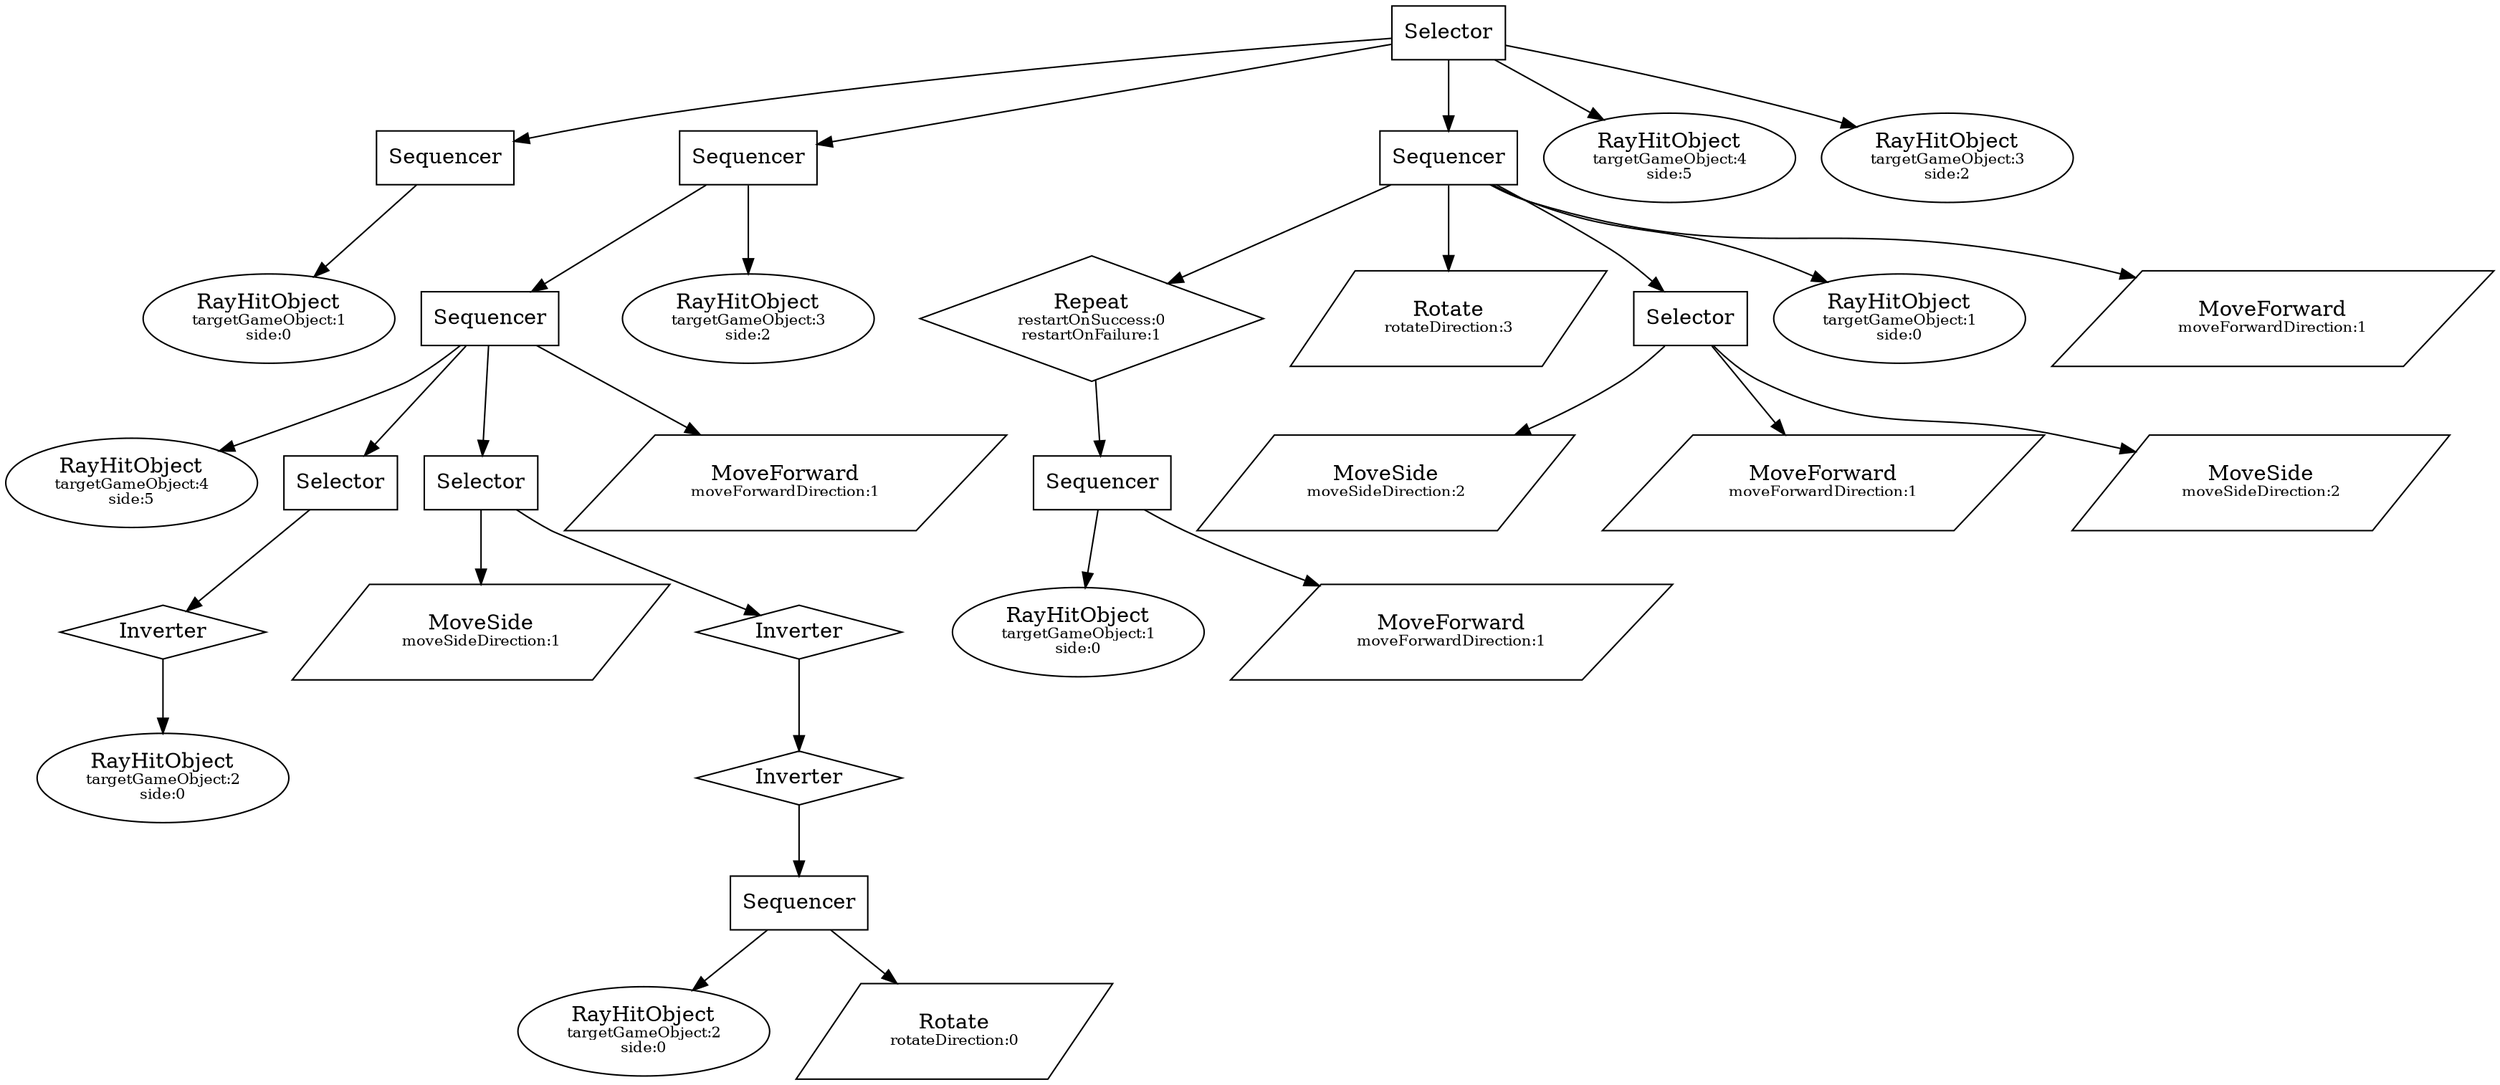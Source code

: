 digraph G {323344 [label="Selector", shape=polygon]
323328 [label="Sequencer", shape=polygon]
323329[label=<RayHitObject<BR /><FONT POINT-SIZE="10">targetGameObject:1<BR />side:0<BR /></FONT>>, shape=ellipse]
323369 [label="Sequencer", shape=polygon]
323370 [label="Sequencer", shape=polygon]
323371[label=<RayHitObject<BR /><FONT POINT-SIZE="10">targetGameObject:4<BR />side:5<BR /></FONT>>, shape=ellipse]
323372 [label="Selector", shape=polygon]
323373 [label="Inverter", shape=diamond]
323374[label=<RayHitObject<BR /><FONT POINT-SIZE="10">targetGameObject:2<BR />side:0<BR /></FONT>>, shape=ellipse]
323375 [label="Selector", shape=polygon]
323376[label=<MoveSide<BR /><FONT POINT-SIZE="10">moveSideDirection:1<BR /></FONT>>, shape=parallelogram]
323377 [label="Inverter", shape=diamond]
323378 [label="Inverter", shape=diamond]
323379 [label="Sequencer", shape=polygon]
323380[label=<RayHitObject<BR /><FONT POINT-SIZE="10">targetGameObject:2<BR />side:0<BR /></FONT>>, shape=ellipse]
323381[label=<Rotate<BR /><FONT POINT-SIZE="10">rotateDirection:0<BR /></FONT>>, shape=parallelogram]
323382[label=<MoveForward<BR /><FONT POINT-SIZE="10">moveForwardDirection:1<BR /></FONT>>, shape=parallelogram]
323383[label=<RayHitObject<BR /><FONT POINT-SIZE="10">targetGameObject:3<BR />side:2<BR /></FONT>>, shape=ellipse]
323384 [label="Sequencer", shape=polygon]
323385[label=<Repeat<BR /><FONT POINT-SIZE="10">restartOnSuccess:0<BR />restartOnFailure:1<BR /></FONT>>, shape=diamond]
323386 [label="Sequencer", shape=polygon]
323387[label=<RayHitObject<BR /><FONT POINT-SIZE="10">targetGameObject:1<BR />side:0<BR /></FONT>>, shape=ellipse]
323388[label=<MoveForward<BR /><FONT POINT-SIZE="10">moveForwardDirection:1<BR /></FONT>>, shape=parallelogram]
323389[label=<Rotate<BR /><FONT POINT-SIZE="10">rotateDirection:3<BR /></FONT>>, shape=parallelogram]
323390 [label="Selector", shape=polygon]
323391[label=<MoveSide<BR /><FONT POINT-SIZE="10">moveSideDirection:2<BR /></FONT>>, shape=parallelogram]
323392[label=<MoveForward<BR /><FONT POINT-SIZE="10">moveForwardDirection:1<BR /></FONT>>, shape=parallelogram]
323393[label=<MoveSide<BR /><FONT POINT-SIZE="10">moveSideDirection:2<BR /></FONT>>, shape=parallelogram]
323394[label=<RayHitObject<BR /><FONT POINT-SIZE="10">targetGameObject:1<BR />side:0<BR /></FONT>>, shape=ellipse]
323395[label=<MoveForward<BR /><FONT POINT-SIZE="10">moveForwardDirection:1<BR /></FONT>>, shape=parallelogram]
323396[label=<RayHitObject<BR /><FONT POINT-SIZE="10">targetGameObject:4<BR />side:5<BR /></FONT>>, shape=ellipse]
323397[label=<RayHitObject<BR /><FONT POINT-SIZE="10">targetGameObject:3<BR />side:2<BR /></FONT>>, shape=ellipse]
323344 -> 323328
323328 -> 323329
323344 -> 323369
323369 -> 323370
323370 -> 323371
323370 -> 323372
323372 -> 323373
323373 -> 323374
323370 -> 323375
323375 -> 323376
323375 -> 323377
323377 -> 323378
323378 -> 323379
323379 -> 323380
323379 -> 323381
323370 -> 323382
323369 -> 323383
323344 -> 323384
323384 -> 323385
323385 -> 323386
323386 -> 323387
323386 -> 323388
323384 -> 323389
323384 -> 323390
323390 -> 323391
323390 -> 323392
323390 -> 323393
323384 -> 323394
323384 -> 323395
323344 -> 323396
323344 -> 323397

}
